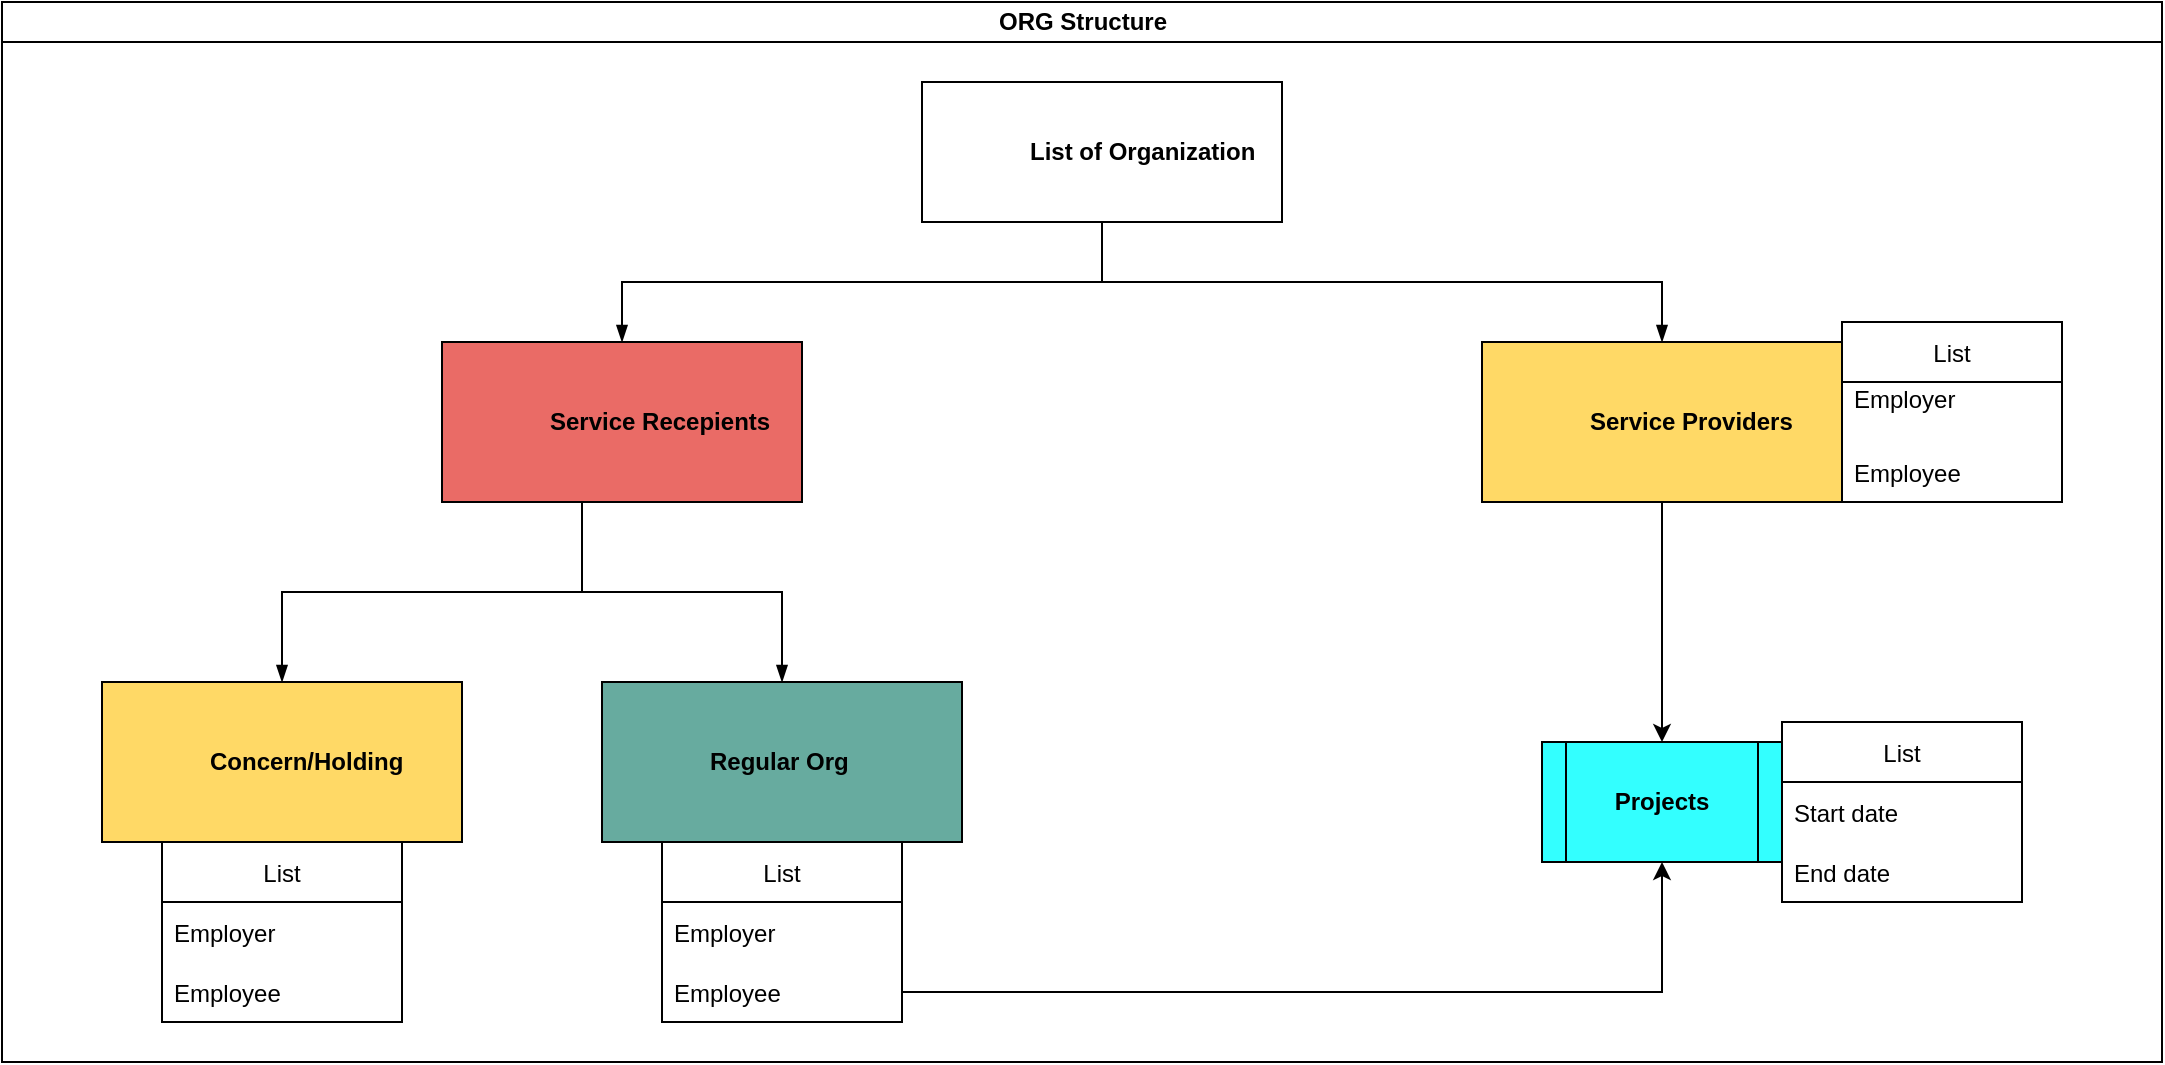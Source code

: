 <mxfile version="16.6.5" type="github">
  <diagram id="prtHgNgQTEPvFCAcTncT" name="Page-1">
    <mxGraphModel dx="2105" dy="547" grid="1" gridSize="10" guides="1" tooltips="1" connect="1" arrows="1" fold="1" page="1" pageScale="1" pageWidth="827" pageHeight="1169" math="0" shadow="0">
      <root>
        <mxCell id="0" />
        <mxCell id="1" parent="0" />
        <mxCell id="dNxyNK7c78bLwvsdeMH5-11" value="ORG Structure" style="swimlane;html=1;startSize=20;horizontal=1;containerType=tree;glass=0;" parent="1" vertex="1">
          <mxGeometry x="-370" y="60" width="1080" height="530" as="geometry" />
        </mxCell>
        <UserObject label="List of Organization" name="Tessa Miller" position="CFO" location="Office 1" email="me@example.com" placeholders="1" link="https://www.draw.io" id="dNxyNK7c78bLwvsdeMH5-12">
          <mxCell style="label;image=https://cdn3.iconfinder.com/data/icons/user-avatars-1/512/users-3-128.png;whiteSpace=wrap;html=1;rounded=0;glass=0;treeMoving=1;treeFolding=1;" parent="dNxyNK7c78bLwvsdeMH5-11" vertex="1">
            <mxGeometry x="460" y="40" width="180" height="70" as="geometry" />
          </mxCell>
        </UserObject>
        <mxCell id="dNxyNK7c78bLwvsdeMH5-17" value="" style="endArrow=blockThin;endFill=1;fontSize=11;edgeStyle=elbowEdgeStyle;elbow=vertical;rounded=0;" parent="dNxyNK7c78bLwvsdeMH5-11" source="dNxyNK7c78bLwvsdeMH5-12" target="dNxyNK7c78bLwvsdeMH5-18" edge="1">
          <mxGeometry relative="1" as="geometry" />
        </mxCell>
        <UserObject label="Concern/Holding" name="Edward Morrison" position="Brand Manager" location="Office 2" email="me@example.com" placeholders="1" link="https://www.draw.io" id="47ftbS8kXGhhVQQJlIoc-3">
          <mxCell style="label;image=https://cdn3.iconfinder.com/data/icons/user-avatars-1/512/users-10-3-128.png;whiteSpace=wrap;html=1;rounded=0;glass=0;treeFolding=1;treeMoving=1;fillColor=#FFD966;" vertex="1" parent="dNxyNK7c78bLwvsdeMH5-11">
            <mxGeometry x="50" y="340" width="180" height="80" as="geometry" />
          </mxCell>
        </UserObject>
        <UserObject label="Regular Org" name="Alison Donovan" position="System Admin" location="Office 3" email="me@example.com" placeholders="1" link="https://www.draw.io" id="47ftbS8kXGhhVQQJlIoc-11">
          <mxCell style="label;image=https://cdn3.iconfinder.com/data/icons/user-avatars-1/512/users-2-128.png;whiteSpace=wrap;html=1;rounded=0;glass=0;fillColor=#67AB9F;" vertex="1" parent="dNxyNK7c78bLwvsdeMH5-11">
            <mxGeometry x="300" y="340" width="180" height="80" as="geometry" />
          </mxCell>
        </UserObject>
        <mxCell id="47ftbS8kXGhhVQQJlIoc-14" value="" style="endArrow=blockThin;endFill=1;fontSize=11;edgeStyle=elbowEdgeStyle;elbow=vertical;rounded=0;" edge="1" parent="dNxyNK7c78bLwvsdeMH5-11" source="dNxyNK7c78bLwvsdeMH5-12" target="47ftbS8kXGhhVQQJlIoc-12">
          <mxGeometry relative="1" as="geometry">
            <mxPoint x="350" y="120" as="sourcePoint" />
            <mxPoint x="130" y="180" as="targetPoint" />
          </mxGeometry>
        </mxCell>
        <mxCell id="47ftbS8kXGhhVQQJlIoc-35" value="" style="group" vertex="1" connectable="0" parent="dNxyNK7c78bLwvsdeMH5-11">
          <mxGeometry x="220" y="170" width="700" height="180" as="geometry" />
        </mxCell>
        <UserObject label="Service Providers" name="Alison Donovan" position="System Admin" location="Office 3" email="me@example.com" placeholders="1" link="https://www.draw.io" id="dNxyNK7c78bLwvsdeMH5-18">
          <mxCell style="label;image=https://cdn3.iconfinder.com/data/icons/user-avatars-1/512/users-2-128.png;whiteSpace=wrap;html=1;rounded=0;glass=0;fillColor=#FFD966;" parent="47ftbS8kXGhhVQQJlIoc-35" vertex="1">
            <mxGeometry x="520" width="180" height="80" as="geometry" />
          </mxCell>
        </UserObject>
        <UserObject label="Service Recepients" name="Edward Morrison" position="Brand Manager" location="Office 2" email="me@example.com" placeholders="1" link="https://www.draw.io" id="47ftbS8kXGhhVQQJlIoc-12">
          <mxCell style="label;image=https://cdn3.iconfinder.com/data/icons/user-avatars-1/512/users-10-3-128.png;whiteSpace=wrap;html=1;rounded=0;glass=0;treeFolding=1;treeMoving=1;fillColor=#EA6B66;" vertex="1" parent="47ftbS8kXGhhVQQJlIoc-35">
            <mxGeometry width="180" height="80" as="geometry" />
          </mxCell>
        </UserObject>
        <mxCell id="47ftbS8kXGhhVQQJlIoc-36" value="List" style="swimlane;fontStyle=0;childLayout=stackLayout;horizontal=1;startSize=30;horizontalStack=0;resizeParent=1;resizeParentMax=0;resizeLast=0;collapsible=1;marginBottom=0;" vertex="1" parent="dNxyNK7c78bLwvsdeMH5-11">
          <mxGeometry x="80" y="420" width="120" height="90" as="geometry" />
        </mxCell>
        <mxCell id="47ftbS8kXGhhVQQJlIoc-37" value="Employer" style="text;strokeColor=none;fillColor=none;align=left;verticalAlign=middle;spacingLeft=4;spacingRight=4;overflow=hidden;points=[[0,0.5],[1,0.5]];portConstraint=eastwest;rotatable=0;" vertex="1" parent="47ftbS8kXGhhVQQJlIoc-36">
          <mxGeometry y="30" width="120" height="30" as="geometry" />
        </mxCell>
        <mxCell id="47ftbS8kXGhhVQQJlIoc-38" value="Employee" style="text;strokeColor=none;fillColor=none;align=left;verticalAlign=middle;spacingLeft=4;spacingRight=4;overflow=hidden;points=[[0,0.5],[1,0.5]];portConstraint=eastwest;rotatable=0;" vertex="1" parent="47ftbS8kXGhhVQQJlIoc-36">
          <mxGeometry y="60" width="120" height="30" as="geometry" />
        </mxCell>
        <mxCell id="47ftbS8kXGhhVQQJlIoc-40" value="List" style="swimlane;fontStyle=0;childLayout=stackLayout;horizontal=1;startSize=30;horizontalStack=0;resizeParent=1;resizeParentMax=0;resizeLast=0;collapsible=1;marginBottom=0;" vertex="1" parent="dNxyNK7c78bLwvsdeMH5-11">
          <mxGeometry x="330" y="420" width="120" height="90" as="geometry" />
        </mxCell>
        <mxCell id="47ftbS8kXGhhVQQJlIoc-41" value="Employer" style="text;strokeColor=none;fillColor=none;align=left;verticalAlign=middle;spacingLeft=4;spacingRight=4;overflow=hidden;points=[[0,0.5],[1,0.5]];portConstraint=eastwest;rotatable=0;" vertex="1" parent="47ftbS8kXGhhVQQJlIoc-40">
          <mxGeometry y="30" width="120" height="30" as="geometry" />
        </mxCell>
        <mxCell id="47ftbS8kXGhhVQQJlIoc-42" value="Employee" style="text;strokeColor=none;fillColor=none;align=left;verticalAlign=middle;spacingLeft=4;spacingRight=4;overflow=hidden;points=[[0,0.5],[1,0.5]];portConstraint=eastwest;rotatable=0;" vertex="1" parent="47ftbS8kXGhhVQQJlIoc-40">
          <mxGeometry y="60" width="120" height="30" as="geometry" />
        </mxCell>
        <mxCell id="47ftbS8kXGhhVQQJlIoc-43" value="List" style="swimlane;fontStyle=0;childLayout=stackLayout;horizontal=1;startSize=30;horizontalStack=0;resizeParent=1;resizeParentMax=0;resizeLast=0;collapsible=1;marginBottom=0;" vertex="1" parent="dNxyNK7c78bLwvsdeMH5-11">
          <mxGeometry x="920" y="160" width="110" height="90" as="geometry" />
        </mxCell>
        <mxCell id="47ftbS8kXGhhVQQJlIoc-44" value="Employer&#xa;&#xa;" style="text;strokeColor=none;fillColor=none;align=left;verticalAlign=middle;spacingLeft=4;spacingRight=4;overflow=hidden;points=[[0,0.5],[1,0.5]];portConstraint=eastwest;rotatable=0;" vertex="1" parent="47ftbS8kXGhhVQQJlIoc-43">
          <mxGeometry y="30" width="110" height="30" as="geometry" />
        </mxCell>
        <mxCell id="47ftbS8kXGhhVQQJlIoc-45" value="Employee" style="text;strokeColor=none;fillColor=none;align=left;verticalAlign=middle;spacingLeft=4;spacingRight=4;overflow=hidden;points=[[0,0.5],[1,0.5]];portConstraint=eastwest;rotatable=0;" vertex="1" parent="47ftbS8kXGhhVQQJlIoc-43">
          <mxGeometry y="60" width="110" height="30" as="geometry" />
        </mxCell>
        <mxCell id="47ftbS8kXGhhVQQJlIoc-46" value="&lt;b&gt;Projects&lt;/b&gt;" style="shape=process;whiteSpace=wrap;html=1;backgroundOutline=1;fillColor=#33FFFF;" vertex="1" parent="dNxyNK7c78bLwvsdeMH5-11">
          <mxGeometry x="770" y="370" width="120" height="60" as="geometry" />
        </mxCell>
        <mxCell id="47ftbS8kXGhhVQQJlIoc-47" value="" style="edgeStyle=orthogonalEdgeStyle;rounded=0;orthogonalLoop=1;jettySize=auto;html=1;" edge="1" parent="dNxyNK7c78bLwvsdeMH5-11" source="dNxyNK7c78bLwvsdeMH5-18" target="47ftbS8kXGhhVQQJlIoc-46">
          <mxGeometry relative="1" as="geometry" />
        </mxCell>
        <mxCell id="47ftbS8kXGhhVQQJlIoc-49" style="edgeStyle=orthogonalEdgeStyle;rounded=0;orthogonalLoop=1;jettySize=auto;html=1;entryX=0.5;entryY=1;entryDx=0;entryDy=0;" edge="1" parent="dNxyNK7c78bLwvsdeMH5-11" source="47ftbS8kXGhhVQQJlIoc-42" target="47ftbS8kXGhhVQQJlIoc-46">
          <mxGeometry relative="1" as="geometry" />
        </mxCell>
        <mxCell id="47ftbS8kXGhhVQQJlIoc-50" value="List" style="swimlane;fontStyle=0;childLayout=stackLayout;horizontal=1;startSize=30;horizontalStack=0;resizeParent=1;resizeParentMax=0;resizeLast=0;collapsible=1;marginBottom=0;" vertex="1" parent="dNxyNK7c78bLwvsdeMH5-11">
          <mxGeometry x="890" y="360" width="120" height="90" as="geometry" />
        </mxCell>
        <mxCell id="47ftbS8kXGhhVQQJlIoc-51" value="Start date" style="text;strokeColor=none;fillColor=none;align=left;verticalAlign=middle;spacingLeft=4;spacingRight=4;overflow=hidden;points=[[0,0.5],[1,0.5]];portConstraint=eastwest;rotatable=0;" vertex="1" parent="47ftbS8kXGhhVQQJlIoc-50">
          <mxGeometry y="30" width="120" height="30" as="geometry" />
        </mxCell>
        <mxCell id="47ftbS8kXGhhVQQJlIoc-52" value="End date" style="text;strokeColor=none;fillColor=none;align=left;verticalAlign=middle;spacingLeft=4;spacingRight=4;overflow=hidden;points=[[0,0.5],[1,0.5]];portConstraint=eastwest;rotatable=0;" vertex="1" parent="47ftbS8kXGhhVQQJlIoc-50">
          <mxGeometry y="60" width="120" height="30" as="geometry" />
        </mxCell>
        <mxCell id="47ftbS8kXGhhVQQJlIoc-2" value="" style="endArrow=blockThin;endFill=1;fontSize=11;edgeStyle=elbowEdgeStyle;elbow=vertical;rounded=0;" edge="1" parent="1" target="47ftbS8kXGhhVQQJlIoc-3">
          <mxGeometry relative="1" as="geometry">
            <mxPoint x="-80" y="310" as="sourcePoint" />
          </mxGeometry>
        </mxCell>
        <mxCell id="47ftbS8kXGhhVQQJlIoc-13" value="" style="endArrow=blockThin;endFill=1;fontSize=11;edgeStyle=elbowEdgeStyle;elbow=vertical;rounded=0;" edge="1" parent="1" target="47ftbS8kXGhhVQQJlIoc-11">
          <mxGeometry relative="1" as="geometry">
            <mxPoint x="-80" y="310" as="sourcePoint" />
            <mxPoint x="50" y="370" as="targetPoint" />
          </mxGeometry>
        </mxCell>
      </root>
    </mxGraphModel>
  </diagram>
</mxfile>
